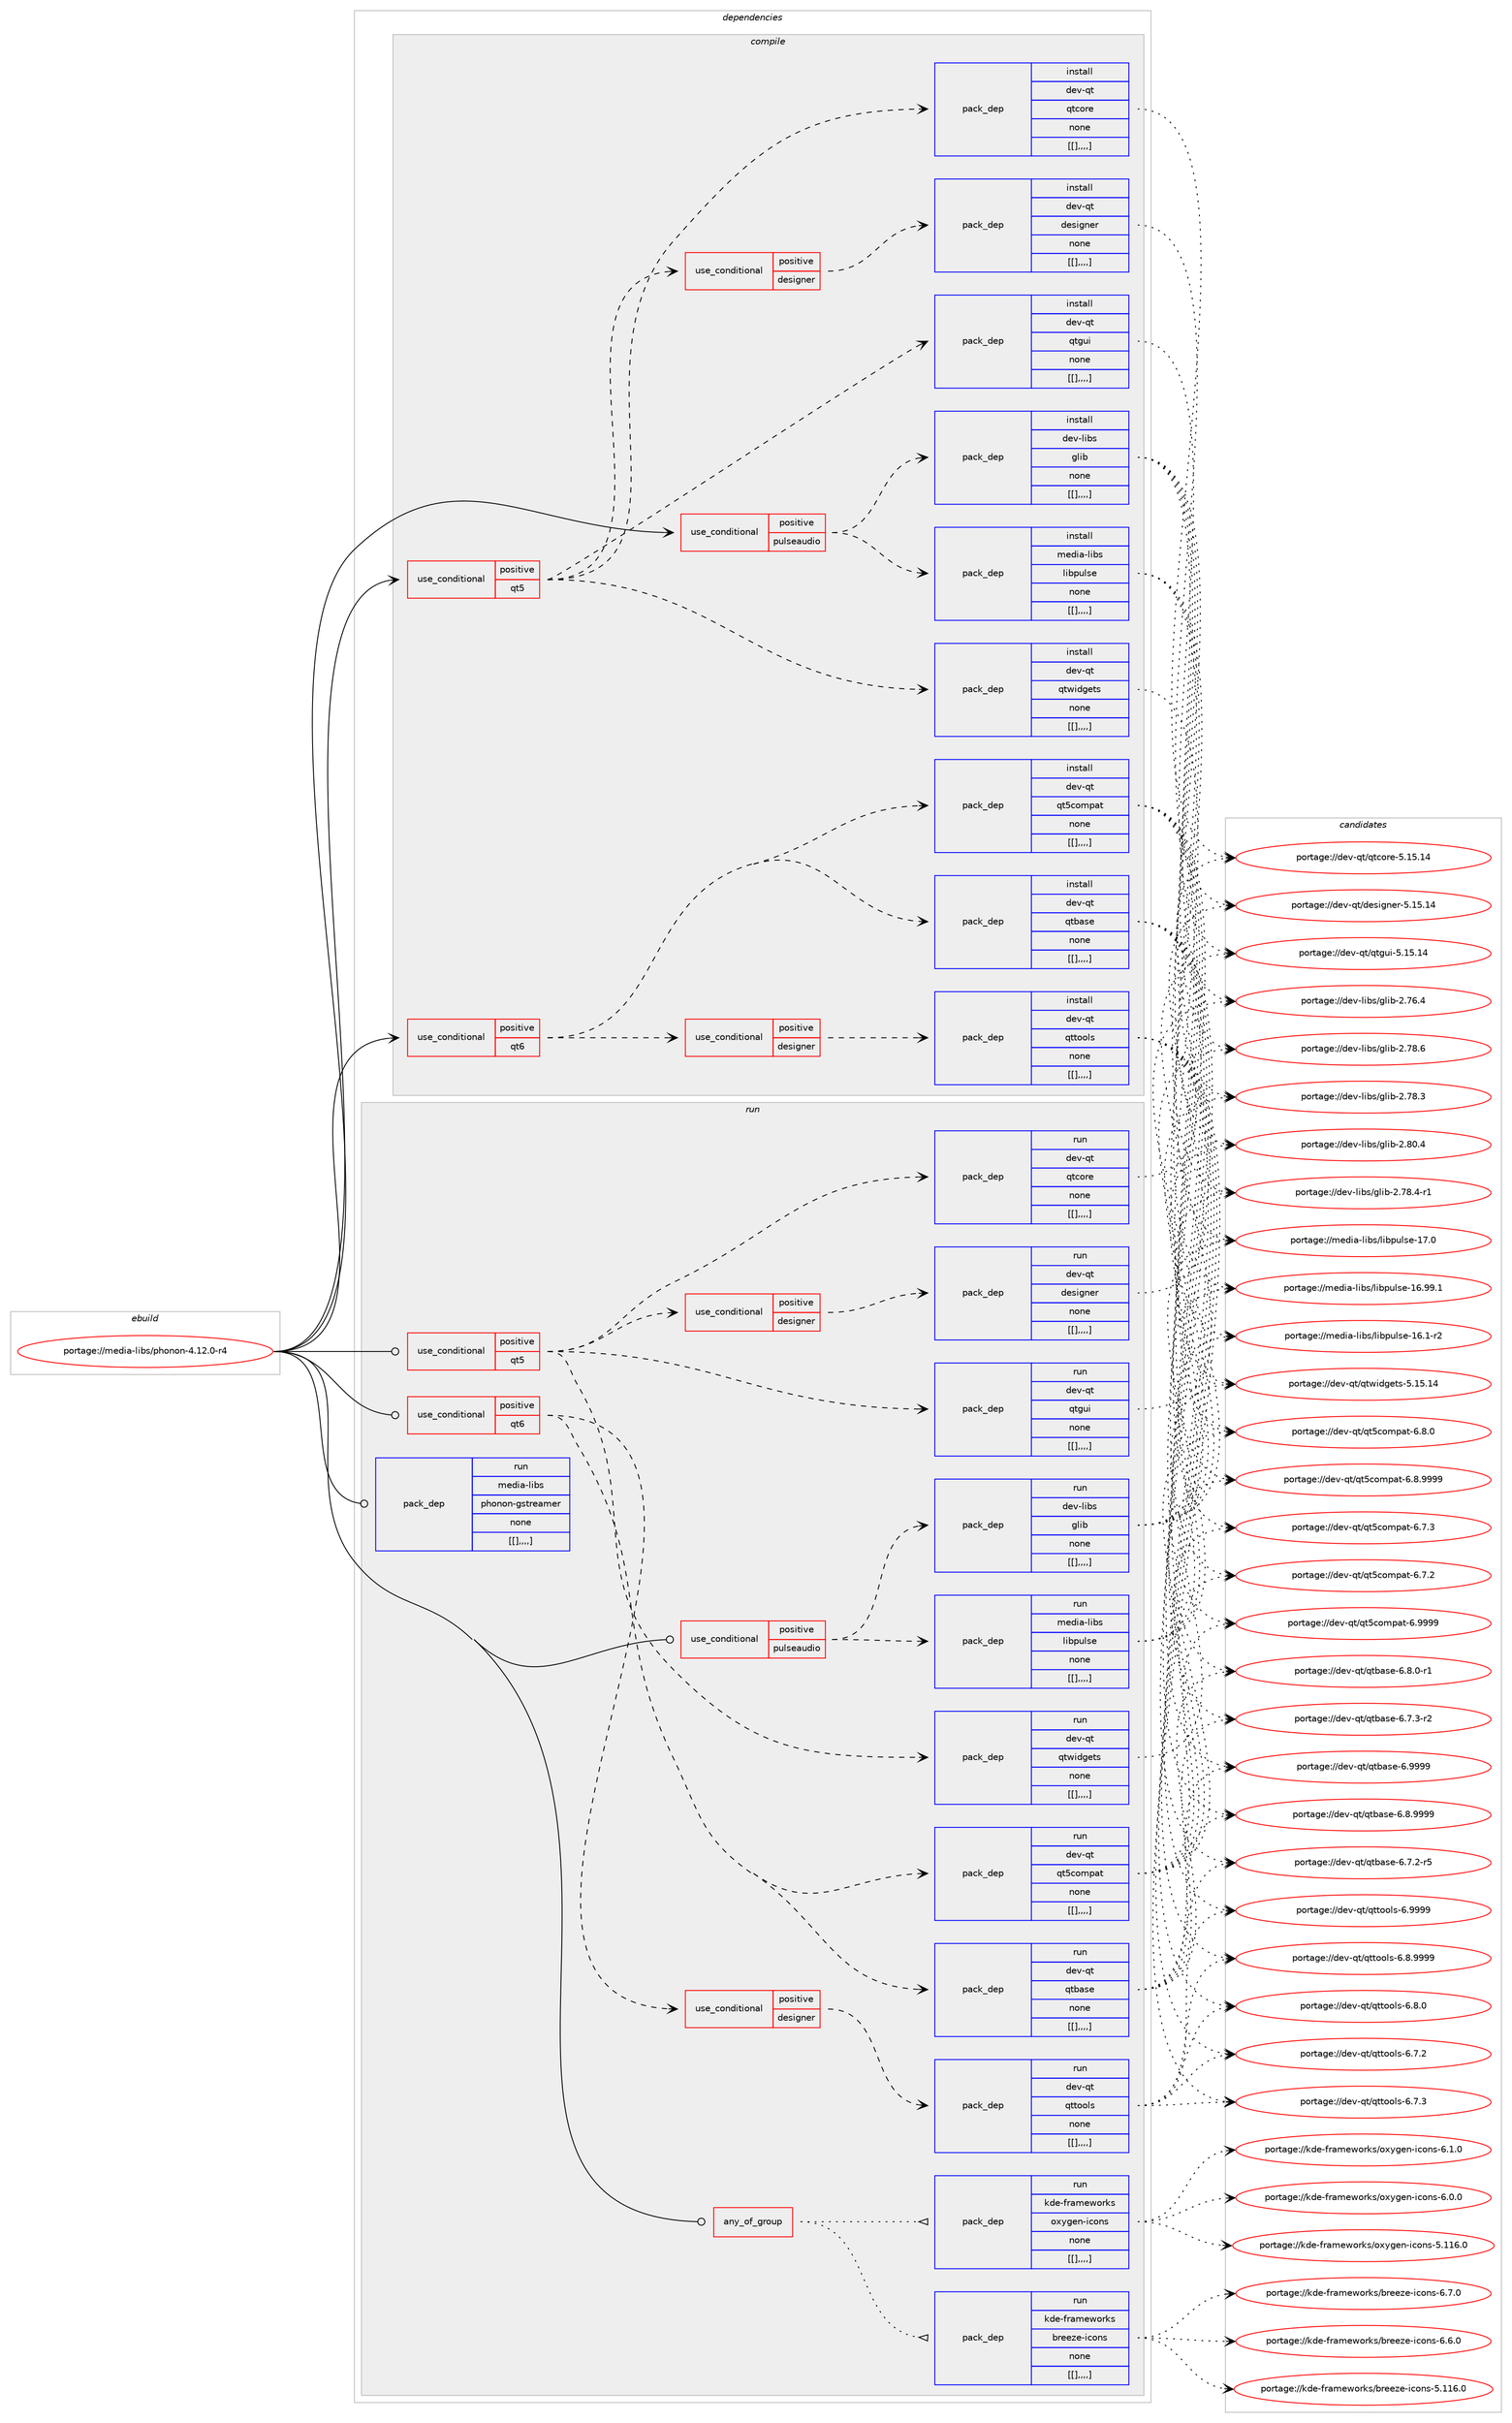 digraph prolog {

# *************
# Graph options
# *************

newrank=true;
concentrate=true;
compound=true;
graph [rankdir=LR,fontname=Helvetica,fontsize=10,ranksep=1.5];#, ranksep=2.5, nodesep=0.2];
edge  [arrowhead=vee];
node  [fontname=Helvetica,fontsize=10];

# **********
# The ebuild
# **********

subgraph cluster_leftcol {
color=gray;
label=<<i>ebuild</i>>;
id [label="portage://media-libs/phonon-4.12.0-r4", color=red, width=4, href="../media-libs/phonon-4.12.0-r4.svg"];
}

# ****************
# The dependencies
# ****************

subgraph cluster_midcol {
color=gray;
label=<<i>dependencies</i>>;
subgraph cluster_compile {
fillcolor="#eeeeee";
style=filled;
label=<<i>compile</i>>;
subgraph cond82845 {
dependency326137 [label=<<TABLE BORDER="0" CELLBORDER="1" CELLSPACING="0" CELLPADDING="4"><TR><TD ROWSPAN="3" CELLPADDING="10">use_conditional</TD></TR><TR><TD>positive</TD></TR><TR><TD>pulseaudio</TD></TR></TABLE>>, shape=none, color=red];
subgraph pack240635 {
dependency326200 [label=<<TABLE BORDER="0" CELLBORDER="1" CELLSPACING="0" CELLPADDING="4" WIDTH="220"><TR><TD ROWSPAN="6" CELLPADDING="30">pack_dep</TD></TR><TR><TD WIDTH="110">install</TD></TR><TR><TD>dev-libs</TD></TR><TR><TD>glib</TD></TR><TR><TD>none</TD></TR><TR><TD>[[],,,,]</TD></TR></TABLE>>, shape=none, color=blue];
}
dependency326137:e -> dependency326200:w [weight=20,style="dashed",arrowhead="vee"];
subgraph pack240683 {
dependency326264 [label=<<TABLE BORDER="0" CELLBORDER="1" CELLSPACING="0" CELLPADDING="4" WIDTH="220"><TR><TD ROWSPAN="6" CELLPADDING="30">pack_dep</TD></TR><TR><TD WIDTH="110">install</TD></TR><TR><TD>media-libs</TD></TR><TR><TD>libpulse</TD></TR><TR><TD>none</TD></TR><TR><TD>[[],,,,]</TD></TR></TABLE>>, shape=none, color=blue];
}
dependency326137:e -> dependency326264:w [weight=20,style="dashed",arrowhead="vee"];
}
id:e -> dependency326137:w [weight=20,style="solid",arrowhead="vee"];
subgraph cond82895 {
dependency326357 [label=<<TABLE BORDER="0" CELLBORDER="1" CELLSPACING="0" CELLPADDING="4"><TR><TD ROWSPAN="3" CELLPADDING="10">use_conditional</TD></TR><TR><TD>positive</TD></TR><TR><TD>qt5</TD></TR></TABLE>>, shape=none, color=red];
subgraph pack240776 {
dependency326361 [label=<<TABLE BORDER="0" CELLBORDER="1" CELLSPACING="0" CELLPADDING="4" WIDTH="220"><TR><TD ROWSPAN="6" CELLPADDING="30">pack_dep</TD></TR><TR><TD WIDTH="110">install</TD></TR><TR><TD>dev-qt</TD></TR><TR><TD>qtcore</TD></TR><TR><TD>none</TD></TR><TR><TD>[[],,,,]</TD></TR></TABLE>>, shape=none, color=blue];
}
dependency326357:e -> dependency326361:w [weight=20,style="dashed",arrowhead="vee"];
subgraph pack240781 {
dependency326364 [label=<<TABLE BORDER="0" CELLBORDER="1" CELLSPACING="0" CELLPADDING="4" WIDTH="220"><TR><TD ROWSPAN="6" CELLPADDING="30">pack_dep</TD></TR><TR><TD WIDTH="110">install</TD></TR><TR><TD>dev-qt</TD></TR><TR><TD>qtgui</TD></TR><TR><TD>none</TD></TR><TR><TD>[[],,,,]</TD></TR></TABLE>>, shape=none, color=blue];
}
dependency326357:e -> dependency326364:w [weight=20,style="dashed",arrowhead="vee"];
subgraph pack240805 {
dependency326398 [label=<<TABLE BORDER="0" CELLBORDER="1" CELLSPACING="0" CELLPADDING="4" WIDTH="220"><TR><TD ROWSPAN="6" CELLPADDING="30">pack_dep</TD></TR><TR><TD WIDTH="110">install</TD></TR><TR><TD>dev-qt</TD></TR><TR><TD>qtwidgets</TD></TR><TR><TD>none</TD></TR><TR><TD>[[],,,,]</TD></TR></TABLE>>, shape=none, color=blue];
}
dependency326357:e -> dependency326398:w [weight=20,style="dashed",arrowhead="vee"];
subgraph cond82937 {
dependency326414 [label=<<TABLE BORDER="0" CELLBORDER="1" CELLSPACING="0" CELLPADDING="4"><TR><TD ROWSPAN="3" CELLPADDING="10">use_conditional</TD></TR><TR><TD>positive</TD></TR><TR><TD>designer</TD></TR></TABLE>>, shape=none, color=red];
subgraph pack240812 {
dependency326415 [label=<<TABLE BORDER="0" CELLBORDER="1" CELLSPACING="0" CELLPADDING="4" WIDTH="220"><TR><TD ROWSPAN="6" CELLPADDING="30">pack_dep</TD></TR><TR><TD WIDTH="110">install</TD></TR><TR><TD>dev-qt</TD></TR><TR><TD>designer</TD></TR><TR><TD>none</TD></TR><TR><TD>[[],,,,]</TD></TR></TABLE>>, shape=none, color=blue];
}
dependency326414:e -> dependency326415:w [weight=20,style="dashed",arrowhead="vee"];
}
dependency326357:e -> dependency326414:w [weight=20,style="dashed",arrowhead="vee"];
}
id:e -> dependency326357:w [weight=20,style="solid",arrowhead="vee"];
subgraph cond82959 {
dependency326481 [label=<<TABLE BORDER="0" CELLBORDER="1" CELLSPACING="0" CELLPADDING="4"><TR><TD ROWSPAN="3" CELLPADDING="10">use_conditional</TD></TR><TR><TD>positive</TD></TR><TR><TD>qt6</TD></TR></TABLE>>, shape=none, color=red];
subgraph pack240870 {
dependency326501 [label=<<TABLE BORDER="0" CELLBORDER="1" CELLSPACING="0" CELLPADDING="4" WIDTH="220"><TR><TD ROWSPAN="6" CELLPADDING="30">pack_dep</TD></TR><TR><TD WIDTH="110">install</TD></TR><TR><TD>dev-qt</TD></TR><TR><TD>qt5compat</TD></TR><TR><TD>none</TD></TR><TR><TD>[[],,,,]</TD></TR></TABLE>>, shape=none, color=blue];
}
dependency326481:e -> dependency326501:w [weight=20,style="dashed",arrowhead="vee"];
subgraph pack240910 {
dependency326561 [label=<<TABLE BORDER="0" CELLBORDER="1" CELLSPACING="0" CELLPADDING="4" WIDTH="220"><TR><TD ROWSPAN="6" CELLPADDING="30">pack_dep</TD></TR><TR><TD WIDTH="110">install</TD></TR><TR><TD>dev-qt</TD></TR><TR><TD>qtbase</TD></TR><TR><TD>none</TD></TR><TR><TD>[[],,,,]</TD></TR></TABLE>>, shape=none, color=blue];
}
dependency326481:e -> dependency326561:w [weight=20,style="dashed",arrowhead="vee"];
subgraph cond82989 {
dependency326609 [label=<<TABLE BORDER="0" CELLBORDER="1" CELLSPACING="0" CELLPADDING="4"><TR><TD ROWSPAN="3" CELLPADDING="10">use_conditional</TD></TR><TR><TD>positive</TD></TR><TR><TD>designer</TD></TR></TABLE>>, shape=none, color=red];
subgraph pack240980 {
dependency326676 [label=<<TABLE BORDER="0" CELLBORDER="1" CELLSPACING="0" CELLPADDING="4" WIDTH="220"><TR><TD ROWSPAN="6" CELLPADDING="30">pack_dep</TD></TR><TR><TD WIDTH="110">install</TD></TR><TR><TD>dev-qt</TD></TR><TR><TD>qttools</TD></TR><TR><TD>none</TD></TR><TR><TD>[[],,,,]</TD></TR></TABLE>>, shape=none, color=blue];
}
dependency326609:e -> dependency326676:w [weight=20,style="dashed",arrowhead="vee"];
}
dependency326481:e -> dependency326609:w [weight=20,style="dashed",arrowhead="vee"];
}
id:e -> dependency326481:w [weight=20,style="solid",arrowhead="vee"];
}
subgraph cluster_compileandrun {
fillcolor="#eeeeee";
style=filled;
label=<<i>compile and run</i>>;
}
subgraph cluster_run {
fillcolor="#eeeeee";
style=filled;
label=<<i>run</i>>;
subgraph any2509 {
dependency326682 [label=<<TABLE BORDER="0" CELLBORDER="1" CELLSPACING="0" CELLPADDING="4"><TR><TD CELLPADDING="10">any_of_group</TD></TR></TABLE>>, shape=none, color=red];subgraph pack240996 {
dependency326685 [label=<<TABLE BORDER="0" CELLBORDER="1" CELLSPACING="0" CELLPADDING="4" WIDTH="220"><TR><TD ROWSPAN="6" CELLPADDING="30">pack_dep</TD></TR><TR><TD WIDTH="110">run</TD></TR><TR><TD>kde-frameworks</TD></TR><TR><TD>breeze-icons</TD></TR><TR><TD>none</TD></TR><TR><TD>[[],,,,]</TD></TR></TABLE>>, shape=none, color=blue];
}
dependency326682:e -> dependency326685:w [weight=20,style="dotted",arrowhead="oinv"];
subgraph pack241019 {
dependency326733 [label=<<TABLE BORDER="0" CELLBORDER="1" CELLSPACING="0" CELLPADDING="4" WIDTH="220"><TR><TD ROWSPAN="6" CELLPADDING="30">pack_dep</TD></TR><TR><TD WIDTH="110">run</TD></TR><TR><TD>kde-frameworks</TD></TR><TR><TD>oxygen-icons</TD></TR><TR><TD>none</TD></TR><TR><TD>[[],,,,]</TD></TR></TABLE>>, shape=none, color=blue];
}
dependency326682:e -> dependency326733:w [weight=20,style="dotted",arrowhead="oinv"];
}
id:e -> dependency326682:w [weight=20,style="solid",arrowhead="odot"];
subgraph cond83043 {
dependency326753 [label=<<TABLE BORDER="0" CELLBORDER="1" CELLSPACING="0" CELLPADDING="4"><TR><TD ROWSPAN="3" CELLPADDING="10">use_conditional</TD></TR><TR><TD>positive</TD></TR><TR><TD>pulseaudio</TD></TR></TABLE>>, shape=none, color=red];
subgraph pack241052 {
dependency326810 [label=<<TABLE BORDER="0" CELLBORDER="1" CELLSPACING="0" CELLPADDING="4" WIDTH="220"><TR><TD ROWSPAN="6" CELLPADDING="30">pack_dep</TD></TR><TR><TD WIDTH="110">run</TD></TR><TR><TD>dev-libs</TD></TR><TR><TD>glib</TD></TR><TR><TD>none</TD></TR><TR><TD>[[],,,,]</TD></TR></TABLE>>, shape=none, color=blue];
}
dependency326753:e -> dependency326810:w [weight=20,style="dashed",arrowhead="vee"];
subgraph pack241076 {
dependency326818 [label=<<TABLE BORDER="0" CELLBORDER="1" CELLSPACING="0" CELLPADDING="4" WIDTH="220"><TR><TD ROWSPAN="6" CELLPADDING="30">pack_dep</TD></TR><TR><TD WIDTH="110">run</TD></TR><TR><TD>media-libs</TD></TR><TR><TD>libpulse</TD></TR><TR><TD>none</TD></TR><TR><TD>[[],,,,]</TD></TR></TABLE>>, shape=none, color=blue];
}
dependency326753:e -> dependency326818:w [weight=20,style="dashed",arrowhead="vee"];
}
id:e -> dependency326753:w [weight=20,style="solid",arrowhead="odot"];
subgraph cond83081 {
dependency326857 [label=<<TABLE BORDER="0" CELLBORDER="1" CELLSPACING="0" CELLPADDING="4"><TR><TD ROWSPAN="3" CELLPADDING="10">use_conditional</TD></TR><TR><TD>positive</TD></TR><TR><TD>qt5</TD></TR></TABLE>>, shape=none, color=red];
subgraph pack241115 {
dependency326879 [label=<<TABLE BORDER="0" CELLBORDER="1" CELLSPACING="0" CELLPADDING="4" WIDTH="220"><TR><TD ROWSPAN="6" CELLPADDING="30">pack_dep</TD></TR><TR><TD WIDTH="110">run</TD></TR><TR><TD>dev-qt</TD></TR><TR><TD>qtcore</TD></TR><TR><TD>none</TD></TR><TR><TD>[[],,,,]</TD></TR></TABLE>>, shape=none, color=blue];
}
dependency326857:e -> dependency326879:w [weight=20,style="dashed",arrowhead="vee"];
subgraph pack241128 {
dependency326900 [label=<<TABLE BORDER="0" CELLBORDER="1" CELLSPACING="0" CELLPADDING="4" WIDTH="220"><TR><TD ROWSPAN="6" CELLPADDING="30">pack_dep</TD></TR><TR><TD WIDTH="110">run</TD></TR><TR><TD>dev-qt</TD></TR><TR><TD>qtgui</TD></TR><TR><TD>none</TD></TR><TR><TD>[[],,,,]</TD></TR></TABLE>>, shape=none, color=blue];
}
dependency326857:e -> dependency326900:w [weight=20,style="dashed",arrowhead="vee"];
subgraph pack241150 {
dependency326925 [label=<<TABLE BORDER="0" CELLBORDER="1" CELLSPACING="0" CELLPADDING="4" WIDTH="220"><TR><TD ROWSPAN="6" CELLPADDING="30">pack_dep</TD></TR><TR><TD WIDTH="110">run</TD></TR><TR><TD>dev-qt</TD></TR><TR><TD>qtwidgets</TD></TR><TR><TD>none</TD></TR><TR><TD>[[],,,,]</TD></TR></TABLE>>, shape=none, color=blue];
}
dependency326857:e -> dependency326925:w [weight=20,style="dashed",arrowhead="vee"];
subgraph cond83119 {
dependency327153 [label=<<TABLE BORDER="0" CELLBORDER="1" CELLSPACING="0" CELLPADDING="4"><TR><TD ROWSPAN="3" CELLPADDING="10">use_conditional</TD></TR><TR><TD>positive</TD></TR><TR><TD>designer</TD></TR></TABLE>>, shape=none, color=red];
subgraph pack241309 {
dependency327221 [label=<<TABLE BORDER="0" CELLBORDER="1" CELLSPACING="0" CELLPADDING="4" WIDTH="220"><TR><TD ROWSPAN="6" CELLPADDING="30">pack_dep</TD></TR><TR><TD WIDTH="110">run</TD></TR><TR><TD>dev-qt</TD></TR><TR><TD>designer</TD></TR><TR><TD>none</TD></TR><TR><TD>[[],,,,]</TD></TR></TABLE>>, shape=none, color=blue];
}
dependency327153:e -> dependency327221:w [weight=20,style="dashed",arrowhead="vee"];
}
dependency326857:e -> dependency327153:w [weight=20,style="dashed",arrowhead="vee"];
}
id:e -> dependency326857:w [weight=20,style="solid",arrowhead="odot"];
subgraph cond83263 {
dependency327297 [label=<<TABLE BORDER="0" CELLBORDER="1" CELLSPACING="0" CELLPADDING="4"><TR><TD ROWSPAN="3" CELLPADDING="10">use_conditional</TD></TR><TR><TD>positive</TD></TR><TR><TD>qt6</TD></TR></TABLE>>, shape=none, color=red];
subgraph pack241401 {
dependency327341 [label=<<TABLE BORDER="0" CELLBORDER="1" CELLSPACING="0" CELLPADDING="4" WIDTH="220"><TR><TD ROWSPAN="6" CELLPADDING="30">pack_dep</TD></TR><TR><TD WIDTH="110">run</TD></TR><TR><TD>dev-qt</TD></TR><TR><TD>qt5compat</TD></TR><TR><TD>none</TD></TR><TR><TD>[[],,,,]</TD></TR></TABLE>>, shape=none, color=blue];
}
dependency327297:e -> dependency327341:w [weight=20,style="dashed",arrowhead="vee"];
subgraph pack241404 {
dependency327346 [label=<<TABLE BORDER="0" CELLBORDER="1" CELLSPACING="0" CELLPADDING="4" WIDTH="220"><TR><TD ROWSPAN="6" CELLPADDING="30">pack_dep</TD></TR><TR><TD WIDTH="110">run</TD></TR><TR><TD>dev-qt</TD></TR><TR><TD>qtbase</TD></TR><TR><TD>none</TD></TR><TR><TD>[[],,,,]</TD></TR></TABLE>>, shape=none, color=blue];
}
dependency327297:e -> dependency327346:w [weight=20,style="dashed",arrowhead="vee"];
subgraph cond83281 {
dependency327354 [label=<<TABLE BORDER="0" CELLBORDER="1" CELLSPACING="0" CELLPADDING="4"><TR><TD ROWSPAN="3" CELLPADDING="10">use_conditional</TD></TR><TR><TD>positive</TD></TR><TR><TD>designer</TD></TR></TABLE>>, shape=none, color=red];
subgraph pack241438 {
dependency327421 [label=<<TABLE BORDER="0" CELLBORDER="1" CELLSPACING="0" CELLPADDING="4" WIDTH="220"><TR><TD ROWSPAN="6" CELLPADDING="30">pack_dep</TD></TR><TR><TD WIDTH="110">run</TD></TR><TR><TD>dev-qt</TD></TR><TR><TD>qttools</TD></TR><TR><TD>none</TD></TR><TR><TD>[[],,,,]</TD></TR></TABLE>>, shape=none, color=blue];
}
dependency327354:e -> dependency327421:w [weight=20,style="dashed",arrowhead="vee"];
}
dependency327297:e -> dependency327354:w [weight=20,style="dashed",arrowhead="vee"];
}
id:e -> dependency327297:w [weight=20,style="solid",arrowhead="odot"];
subgraph pack241460 {
dependency327427 [label=<<TABLE BORDER="0" CELLBORDER="1" CELLSPACING="0" CELLPADDING="4" WIDTH="220"><TR><TD ROWSPAN="6" CELLPADDING="30">pack_dep</TD></TR><TR><TD WIDTH="110">run</TD></TR><TR><TD>media-libs</TD></TR><TR><TD>phonon-gstreamer</TD></TR><TR><TD>none</TD></TR><TR><TD>[[],,,,]</TD></TR></TABLE>>, shape=none, color=blue];
}
id:e -> dependency327427:w [weight=20,style="solid",arrowhead="odot"];
}
}

# **************
# The candidates
# **************

subgraph cluster_choices {
rank=same;
color=gray;
label=<<i>candidates</i>>;

subgraph choice240544 {
color=black;
nodesep=1;
choice1001011184510810598115471031081059845504656484652 [label="portage://dev-libs/glib-2.80.4", color=red, width=4,href="../dev-libs/glib-2.80.4.svg"];
choice1001011184510810598115471031081059845504655564654 [label="portage://dev-libs/glib-2.78.6", color=red, width=4,href="../dev-libs/glib-2.78.6.svg"];
choice10010111845108105981154710310810598455046555646524511449 [label="portage://dev-libs/glib-2.78.4-r1", color=red, width=4,href="../dev-libs/glib-2.78.4-r1.svg"];
choice1001011184510810598115471031081059845504655564651 [label="portage://dev-libs/glib-2.78.3", color=red, width=4,href="../dev-libs/glib-2.78.3.svg"];
choice1001011184510810598115471031081059845504655544652 [label="portage://dev-libs/glib-2.76.4", color=red, width=4,href="../dev-libs/glib-2.76.4.svg"];
dependency326200:e -> choice1001011184510810598115471031081059845504656484652:w [style=dotted,weight="100"];
dependency326200:e -> choice1001011184510810598115471031081059845504655564654:w [style=dotted,weight="100"];
dependency326200:e -> choice10010111845108105981154710310810598455046555646524511449:w [style=dotted,weight="100"];
dependency326200:e -> choice1001011184510810598115471031081059845504655564651:w [style=dotted,weight="100"];
dependency326200:e -> choice1001011184510810598115471031081059845504655544652:w [style=dotted,weight="100"];
}
subgraph choice240564 {
color=black;
nodesep=1;
choice10910110010597451081059811547108105981121171081151014549554648 [label="portage://media-libs/libpulse-17.0", color=red, width=4,href="../media-libs/libpulse-17.0.svg"];
choice10910110010597451081059811547108105981121171081151014549544657574649 [label="portage://media-libs/libpulse-16.99.1", color=red, width=4,href="../media-libs/libpulse-16.99.1.svg"];
choice109101100105974510810598115471081059811211710811510145495446494511450 [label="portage://media-libs/libpulse-16.1-r2", color=red, width=4,href="../media-libs/libpulse-16.1-r2.svg"];
dependency326264:e -> choice10910110010597451081059811547108105981121171081151014549554648:w [style=dotted,weight="100"];
dependency326264:e -> choice10910110010597451081059811547108105981121171081151014549544657574649:w [style=dotted,weight="100"];
dependency326264:e -> choice109101100105974510810598115471081059811211710811510145495446494511450:w [style=dotted,weight="100"];
}
subgraph choice240571 {
color=black;
nodesep=1;
choice1001011184511311647113116991111141014553464953464952 [label="portage://dev-qt/qtcore-5.15.14", color=red, width=4,href="../dev-qt/qtcore-5.15.14.svg"];
dependency326361:e -> choice1001011184511311647113116991111141014553464953464952:w [style=dotted,weight="100"];
}
subgraph choice240577 {
color=black;
nodesep=1;
choice10010111845113116471131161031171054553464953464952 [label="portage://dev-qt/qtgui-5.15.14", color=red, width=4,href="../dev-qt/qtgui-5.15.14.svg"];
dependency326364:e -> choice10010111845113116471131161031171054553464953464952:w [style=dotted,weight="100"];
}
subgraph choice240590 {
color=black;
nodesep=1;
choice10010111845113116471131161191051001031011161154553464953464952 [label="portage://dev-qt/qtwidgets-5.15.14", color=red, width=4,href="../dev-qt/qtwidgets-5.15.14.svg"];
dependency326398:e -> choice10010111845113116471131161191051001031011161154553464953464952:w [style=dotted,weight="100"];
}
subgraph choice240599 {
color=black;
nodesep=1;
choice10010111845113116471001011151051031101011144553464953464952 [label="portage://dev-qt/designer-5.15.14", color=red, width=4,href="../dev-qt/designer-5.15.14.svg"];
dependency326415:e -> choice10010111845113116471001011151051031101011144553464953464952:w [style=dotted,weight="100"];
}
subgraph choice240624 {
color=black;
nodesep=1;
choice100101118451131164711311653991111091129711645544657575757 [label="portage://dev-qt/qt5compat-6.9999", color=red, width=4,href="../dev-qt/qt5compat-6.9999.svg"];
choice1001011184511311647113116539911110911297116455446564657575757 [label="portage://dev-qt/qt5compat-6.8.9999", color=red, width=4,href="../dev-qt/qt5compat-6.8.9999.svg"];
choice1001011184511311647113116539911110911297116455446564648 [label="portage://dev-qt/qt5compat-6.8.0", color=red, width=4,href="../dev-qt/qt5compat-6.8.0.svg"];
choice1001011184511311647113116539911110911297116455446554651 [label="portage://dev-qt/qt5compat-6.7.3", color=red, width=4,href="../dev-qt/qt5compat-6.7.3.svg"];
choice1001011184511311647113116539911110911297116455446554650 [label="portage://dev-qt/qt5compat-6.7.2", color=red, width=4,href="../dev-qt/qt5compat-6.7.2.svg"];
dependency326501:e -> choice100101118451131164711311653991111091129711645544657575757:w [style=dotted,weight="100"];
dependency326501:e -> choice1001011184511311647113116539911110911297116455446564657575757:w [style=dotted,weight="100"];
dependency326501:e -> choice1001011184511311647113116539911110911297116455446564648:w [style=dotted,weight="100"];
dependency326501:e -> choice1001011184511311647113116539911110911297116455446554651:w [style=dotted,weight="100"];
dependency326501:e -> choice1001011184511311647113116539911110911297116455446554650:w [style=dotted,weight="100"];
}
subgraph choice240629 {
color=black;
nodesep=1;
choice1001011184511311647113116989711510145544657575757 [label="portage://dev-qt/qtbase-6.9999", color=red, width=4,href="../dev-qt/qtbase-6.9999.svg"];
choice10010111845113116471131169897115101455446564657575757 [label="portage://dev-qt/qtbase-6.8.9999", color=red, width=4,href="../dev-qt/qtbase-6.8.9999.svg"];
choice100101118451131164711311698971151014554465646484511449 [label="portage://dev-qt/qtbase-6.8.0-r1", color=red, width=4,href="../dev-qt/qtbase-6.8.0-r1.svg"];
choice100101118451131164711311698971151014554465546514511450 [label="portage://dev-qt/qtbase-6.7.3-r2", color=red, width=4,href="../dev-qt/qtbase-6.7.3-r2.svg"];
choice100101118451131164711311698971151014554465546504511453 [label="portage://dev-qt/qtbase-6.7.2-r5", color=red, width=4,href="../dev-qt/qtbase-6.7.2-r5.svg"];
dependency326561:e -> choice1001011184511311647113116989711510145544657575757:w [style=dotted,weight="100"];
dependency326561:e -> choice10010111845113116471131169897115101455446564657575757:w [style=dotted,weight="100"];
dependency326561:e -> choice100101118451131164711311698971151014554465646484511449:w [style=dotted,weight="100"];
dependency326561:e -> choice100101118451131164711311698971151014554465546514511450:w [style=dotted,weight="100"];
dependency326561:e -> choice100101118451131164711311698971151014554465546504511453:w [style=dotted,weight="100"];
}
subgraph choice240647 {
color=black;
nodesep=1;
choice100101118451131164711311611611111110811545544657575757 [label="portage://dev-qt/qttools-6.9999", color=red, width=4,href="../dev-qt/qttools-6.9999.svg"];
choice1001011184511311647113116116111111108115455446564657575757 [label="portage://dev-qt/qttools-6.8.9999", color=red, width=4,href="../dev-qt/qttools-6.8.9999.svg"];
choice1001011184511311647113116116111111108115455446564648 [label="portage://dev-qt/qttools-6.8.0", color=red, width=4,href="../dev-qt/qttools-6.8.0.svg"];
choice1001011184511311647113116116111111108115455446554651 [label="portage://dev-qt/qttools-6.7.3", color=red, width=4,href="../dev-qt/qttools-6.7.3.svg"];
choice1001011184511311647113116116111111108115455446554650 [label="portage://dev-qt/qttools-6.7.2", color=red, width=4,href="../dev-qt/qttools-6.7.2.svg"];
dependency326676:e -> choice100101118451131164711311611611111110811545544657575757:w [style=dotted,weight="100"];
dependency326676:e -> choice1001011184511311647113116116111111108115455446564657575757:w [style=dotted,weight="100"];
dependency326676:e -> choice1001011184511311647113116116111111108115455446564648:w [style=dotted,weight="100"];
dependency326676:e -> choice1001011184511311647113116116111111108115455446554651:w [style=dotted,weight="100"];
dependency326676:e -> choice1001011184511311647113116116111111108115455446554650:w [style=dotted,weight="100"];
}
subgraph choice240654 {
color=black;
nodesep=1;
choice107100101451021149710910111911111410711547981141011011221014510599111110115455446554648 [label="portage://kde-frameworks/breeze-icons-6.7.0", color=red, width=4,href="../kde-frameworks/breeze-icons-6.7.0.svg"];
choice107100101451021149710910111911111410711547981141011011221014510599111110115455446544648 [label="portage://kde-frameworks/breeze-icons-6.6.0", color=red, width=4,href="../kde-frameworks/breeze-icons-6.6.0.svg"];
choice1071001014510211497109101119111114107115479811410110112210145105991111101154553464949544648 [label="portage://kde-frameworks/breeze-icons-5.116.0", color=red, width=4,href="../kde-frameworks/breeze-icons-5.116.0.svg"];
dependency326685:e -> choice107100101451021149710910111911111410711547981141011011221014510599111110115455446554648:w [style=dotted,weight="100"];
dependency326685:e -> choice107100101451021149710910111911111410711547981141011011221014510599111110115455446544648:w [style=dotted,weight="100"];
dependency326685:e -> choice1071001014510211497109101119111114107115479811410110112210145105991111101154553464949544648:w [style=dotted,weight="100"];
}
subgraph choice240692 {
color=black;
nodesep=1;
choice1071001014510211497109101119111114107115471111201211031011104510599111110115455446494648 [label="portage://kde-frameworks/oxygen-icons-6.1.0", color=red, width=4,href="../kde-frameworks/oxygen-icons-6.1.0.svg"];
choice1071001014510211497109101119111114107115471111201211031011104510599111110115455446484648 [label="portage://kde-frameworks/oxygen-icons-6.0.0", color=red, width=4,href="../kde-frameworks/oxygen-icons-6.0.0.svg"];
choice10710010145102114971091011191111141071154711112012110310111045105991111101154553464949544648 [label="portage://kde-frameworks/oxygen-icons-5.116.0", color=red, width=4,href="../kde-frameworks/oxygen-icons-5.116.0.svg"];
dependency326733:e -> choice1071001014510211497109101119111114107115471111201211031011104510599111110115455446494648:w [style=dotted,weight="100"];
dependency326733:e -> choice1071001014510211497109101119111114107115471111201211031011104510599111110115455446484648:w [style=dotted,weight="100"];
dependency326733:e -> choice10710010145102114971091011191111141071154711112012110310111045105991111101154553464949544648:w [style=dotted,weight="100"];
}
subgraph choice240698 {
color=black;
nodesep=1;
choice1001011184510810598115471031081059845504656484652 [label="portage://dev-libs/glib-2.80.4", color=red, width=4,href="../dev-libs/glib-2.80.4.svg"];
choice1001011184510810598115471031081059845504655564654 [label="portage://dev-libs/glib-2.78.6", color=red, width=4,href="../dev-libs/glib-2.78.6.svg"];
choice10010111845108105981154710310810598455046555646524511449 [label="portage://dev-libs/glib-2.78.4-r1", color=red, width=4,href="../dev-libs/glib-2.78.4-r1.svg"];
choice1001011184510810598115471031081059845504655564651 [label="portage://dev-libs/glib-2.78.3", color=red, width=4,href="../dev-libs/glib-2.78.3.svg"];
choice1001011184510810598115471031081059845504655544652 [label="portage://dev-libs/glib-2.76.4", color=red, width=4,href="../dev-libs/glib-2.76.4.svg"];
dependency326810:e -> choice1001011184510810598115471031081059845504656484652:w [style=dotted,weight="100"];
dependency326810:e -> choice1001011184510810598115471031081059845504655564654:w [style=dotted,weight="100"];
dependency326810:e -> choice10010111845108105981154710310810598455046555646524511449:w [style=dotted,weight="100"];
dependency326810:e -> choice1001011184510810598115471031081059845504655564651:w [style=dotted,weight="100"];
dependency326810:e -> choice1001011184510810598115471031081059845504655544652:w [style=dotted,weight="100"];
}
subgraph choice240704 {
color=black;
nodesep=1;
choice10910110010597451081059811547108105981121171081151014549554648 [label="portage://media-libs/libpulse-17.0", color=red, width=4,href="../media-libs/libpulse-17.0.svg"];
choice10910110010597451081059811547108105981121171081151014549544657574649 [label="portage://media-libs/libpulse-16.99.1", color=red, width=4,href="../media-libs/libpulse-16.99.1.svg"];
choice109101100105974510810598115471081059811211710811510145495446494511450 [label="portage://media-libs/libpulse-16.1-r2", color=red, width=4,href="../media-libs/libpulse-16.1-r2.svg"];
dependency326818:e -> choice10910110010597451081059811547108105981121171081151014549554648:w [style=dotted,weight="100"];
dependency326818:e -> choice10910110010597451081059811547108105981121171081151014549544657574649:w [style=dotted,weight="100"];
dependency326818:e -> choice109101100105974510810598115471081059811211710811510145495446494511450:w [style=dotted,weight="100"];
}
subgraph choice240706 {
color=black;
nodesep=1;
choice1001011184511311647113116991111141014553464953464952 [label="portage://dev-qt/qtcore-5.15.14", color=red, width=4,href="../dev-qt/qtcore-5.15.14.svg"];
dependency326879:e -> choice1001011184511311647113116991111141014553464953464952:w [style=dotted,weight="100"];
}
subgraph choice240741 {
color=black;
nodesep=1;
choice10010111845113116471131161031171054553464953464952 [label="portage://dev-qt/qtgui-5.15.14", color=red, width=4,href="../dev-qt/qtgui-5.15.14.svg"];
dependency326900:e -> choice10010111845113116471131161031171054553464953464952:w [style=dotted,weight="100"];
}
subgraph choice240756 {
color=black;
nodesep=1;
choice10010111845113116471131161191051001031011161154553464953464952 [label="portage://dev-qt/qtwidgets-5.15.14", color=red, width=4,href="../dev-qt/qtwidgets-5.15.14.svg"];
dependency326925:e -> choice10010111845113116471131161191051001031011161154553464953464952:w [style=dotted,weight="100"];
}
subgraph choice240789 {
color=black;
nodesep=1;
choice10010111845113116471001011151051031101011144553464953464952 [label="portage://dev-qt/designer-5.15.14", color=red, width=4,href="../dev-qt/designer-5.15.14.svg"];
dependency327221:e -> choice10010111845113116471001011151051031101011144553464953464952:w [style=dotted,weight="100"];
}
subgraph choice240792 {
color=black;
nodesep=1;
choice100101118451131164711311653991111091129711645544657575757 [label="portage://dev-qt/qt5compat-6.9999", color=red, width=4,href="../dev-qt/qt5compat-6.9999.svg"];
choice1001011184511311647113116539911110911297116455446564657575757 [label="portage://dev-qt/qt5compat-6.8.9999", color=red, width=4,href="../dev-qt/qt5compat-6.8.9999.svg"];
choice1001011184511311647113116539911110911297116455446564648 [label="portage://dev-qt/qt5compat-6.8.0", color=red, width=4,href="../dev-qt/qt5compat-6.8.0.svg"];
choice1001011184511311647113116539911110911297116455446554651 [label="portage://dev-qt/qt5compat-6.7.3", color=red, width=4,href="../dev-qt/qt5compat-6.7.3.svg"];
choice1001011184511311647113116539911110911297116455446554650 [label="portage://dev-qt/qt5compat-6.7.2", color=red, width=4,href="../dev-qt/qt5compat-6.7.2.svg"];
dependency327341:e -> choice100101118451131164711311653991111091129711645544657575757:w [style=dotted,weight="100"];
dependency327341:e -> choice1001011184511311647113116539911110911297116455446564657575757:w [style=dotted,weight="100"];
dependency327341:e -> choice1001011184511311647113116539911110911297116455446564648:w [style=dotted,weight="100"];
dependency327341:e -> choice1001011184511311647113116539911110911297116455446554651:w [style=dotted,weight="100"];
dependency327341:e -> choice1001011184511311647113116539911110911297116455446554650:w [style=dotted,weight="100"];
}
subgraph choice240800 {
color=black;
nodesep=1;
choice1001011184511311647113116989711510145544657575757 [label="portage://dev-qt/qtbase-6.9999", color=red, width=4,href="../dev-qt/qtbase-6.9999.svg"];
choice10010111845113116471131169897115101455446564657575757 [label="portage://dev-qt/qtbase-6.8.9999", color=red, width=4,href="../dev-qt/qtbase-6.8.9999.svg"];
choice100101118451131164711311698971151014554465646484511449 [label="portage://dev-qt/qtbase-6.8.0-r1", color=red, width=4,href="../dev-qt/qtbase-6.8.0-r1.svg"];
choice100101118451131164711311698971151014554465546514511450 [label="portage://dev-qt/qtbase-6.7.3-r2", color=red, width=4,href="../dev-qt/qtbase-6.7.3-r2.svg"];
choice100101118451131164711311698971151014554465546504511453 [label="portage://dev-qt/qtbase-6.7.2-r5", color=red, width=4,href="../dev-qt/qtbase-6.7.2-r5.svg"];
dependency327346:e -> choice1001011184511311647113116989711510145544657575757:w [style=dotted,weight="100"];
dependency327346:e -> choice10010111845113116471131169897115101455446564657575757:w [style=dotted,weight="100"];
dependency327346:e -> choice100101118451131164711311698971151014554465646484511449:w [style=dotted,weight="100"];
dependency327346:e -> choice100101118451131164711311698971151014554465546514511450:w [style=dotted,weight="100"];
dependency327346:e -> choice100101118451131164711311698971151014554465546504511453:w [style=dotted,weight="100"];
}
subgraph choice240807 {
color=black;
nodesep=1;
choice100101118451131164711311611611111110811545544657575757 [label="portage://dev-qt/qttools-6.9999", color=red, width=4,href="../dev-qt/qttools-6.9999.svg"];
choice1001011184511311647113116116111111108115455446564657575757 [label="portage://dev-qt/qttools-6.8.9999", color=red, width=4,href="../dev-qt/qttools-6.8.9999.svg"];
choice1001011184511311647113116116111111108115455446564648 [label="portage://dev-qt/qttools-6.8.0", color=red, width=4,href="../dev-qt/qttools-6.8.0.svg"];
choice1001011184511311647113116116111111108115455446554651 [label="portage://dev-qt/qttools-6.7.3", color=red, width=4,href="../dev-qt/qttools-6.7.3.svg"];
choice1001011184511311647113116116111111108115455446554650 [label="portage://dev-qt/qttools-6.7.2", color=red, width=4,href="../dev-qt/qttools-6.7.2.svg"];
dependency327421:e -> choice100101118451131164711311611611111110811545544657575757:w [style=dotted,weight="100"];
dependency327421:e -> choice1001011184511311647113116116111111108115455446564657575757:w [style=dotted,weight="100"];
dependency327421:e -> choice1001011184511311647113116116111111108115455446564648:w [style=dotted,weight="100"];
dependency327421:e -> choice1001011184511311647113116116111111108115455446554651:w [style=dotted,weight="100"];
dependency327421:e -> choice1001011184511311647113116116111111108115455446554650:w [style=dotted,weight="100"];
}
subgraph choice240818 {
color=black;
nodesep=1;
}
}

}
